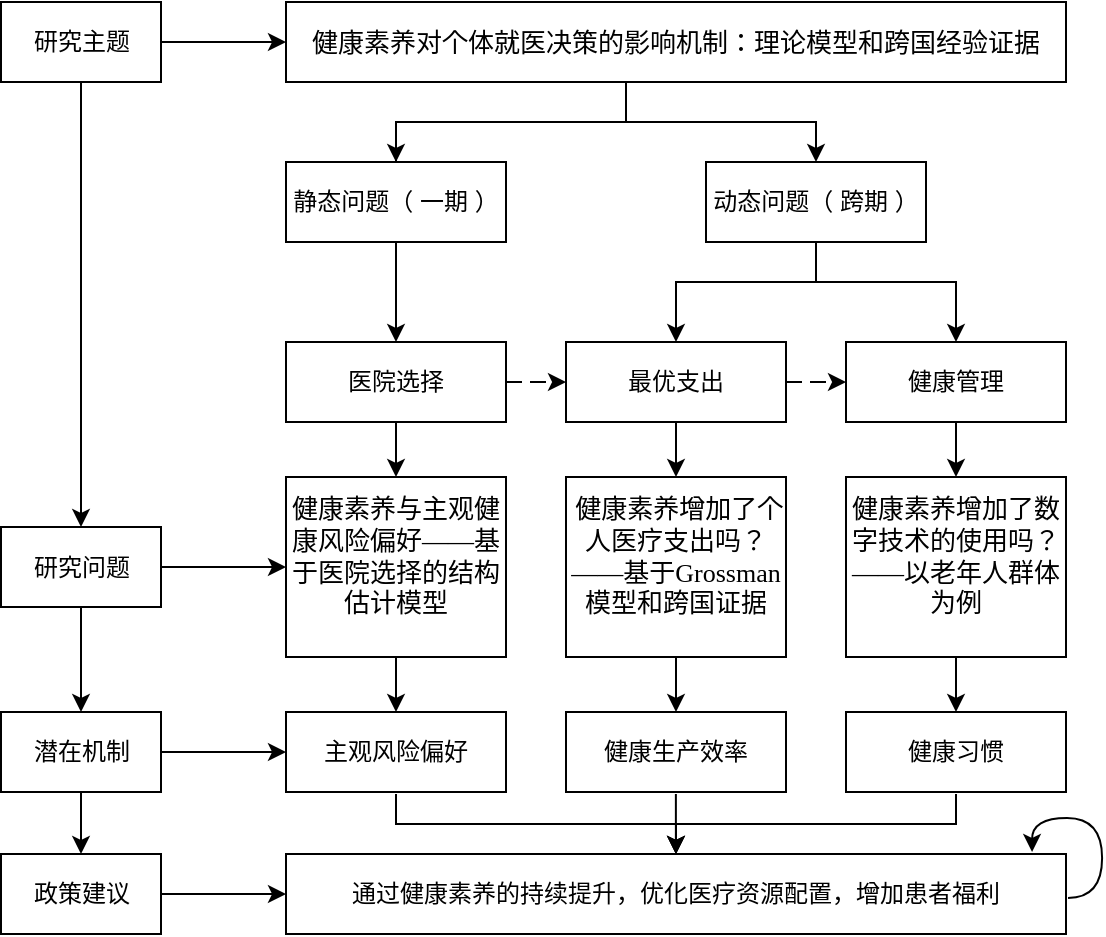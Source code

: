 <mxfile version="24.4.13" type="github">
  <diagram name="第 1 页" id="TJlREFRVbjQbi90u0qth">
    <mxGraphModel dx="934" dy="494" grid="1" gridSize="10" guides="1" tooltips="1" connect="1" arrows="1" fold="1" page="1" pageScale="1" pageWidth="827" pageHeight="1169" math="0" shadow="0">
      <root>
        <mxCell id="0" />
        <mxCell id="1" parent="0" />
        <mxCell id="6NIygA2UcwXDgmvHAig5-2" value="&lt;font style=&quot;font-size: 13px;&quot;&gt;健康素养对个体就医决策的影响机制：理论模型和跨国经验证据&lt;/font&gt;" style="rounded=0;whiteSpace=wrap;html=1;" vertex="1" parent="1">
          <mxGeometry x="380" y="40" width="390" height="40" as="geometry" />
        </mxCell>
        <mxCell id="6NIygA2UcwXDgmvHAig5-57" value="" style="edgeStyle=orthogonalEdgeStyle;rounded=0;orthogonalLoop=1;jettySize=auto;html=1;" edge="1" parent="1" source="6NIygA2UcwXDgmvHAig5-5" target="6NIygA2UcwXDgmvHAig5-24">
          <mxGeometry relative="1" as="geometry" />
        </mxCell>
        <mxCell id="6NIygA2UcwXDgmvHAig5-5" value="健康管理" style="rounded=0;whiteSpace=wrap;html=1;" vertex="1" parent="1">
          <mxGeometry x="660" y="210" width="110" height="40" as="geometry" />
        </mxCell>
        <mxCell id="6NIygA2UcwXDgmvHAig5-58" style="edgeStyle=orthogonalEdgeStyle;rounded=0;orthogonalLoop=1;jettySize=auto;html=1;" edge="1" parent="1" source="6NIygA2UcwXDgmvHAig5-10">
          <mxGeometry relative="1" as="geometry">
            <mxPoint x="435.0" y="130" as="targetPoint" />
          </mxGeometry>
        </mxCell>
        <mxCell id="6NIygA2UcwXDgmvHAig5-59" value="" style="edgeStyle=orthogonalEdgeStyle;rounded=0;orthogonalLoop=1;jettySize=auto;html=1;" edge="1" parent="1" source="6NIygA2UcwXDgmvHAig5-10" target="6NIygA2UcwXDgmvHAig5-41">
          <mxGeometry relative="1" as="geometry" />
        </mxCell>
        <mxCell id="6NIygA2UcwXDgmvHAig5-10" value="静态问题（ 一期 ）" style="rounded=0;whiteSpace=wrap;html=1;" vertex="1" parent="1">
          <mxGeometry x="380" y="120" width="110" height="40" as="geometry" />
        </mxCell>
        <mxCell id="6NIygA2UcwXDgmvHAig5-88" style="edgeStyle=orthogonalEdgeStyle;rounded=0;orthogonalLoop=1;jettySize=auto;html=1;exitX=0.5;exitY=1;exitDx=0;exitDy=0;entryX=0.5;entryY=0;entryDx=0;entryDy=0;" edge="1" parent="1" target="6NIygA2UcwXDgmvHAig5-82">
          <mxGeometry relative="1" as="geometry">
            <mxPoint x="715.0" y="436" as="sourcePoint" />
            <Array as="points">
              <mxPoint x="715" y="451" />
              <mxPoint x="575" y="451" />
            </Array>
          </mxGeometry>
        </mxCell>
        <mxCell id="6NIygA2UcwXDgmvHAig5-86" style="edgeStyle=orthogonalEdgeStyle;rounded=0;orthogonalLoop=1;jettySize=auto;html=1;exitX=0.5;exitY=1;exitDx=0;exitDy=0;entryX=0.5;entryY=0;entryDx=0;entryDy=0;" edge="1" parent="1" target="6NIygA2UcwXDgmvHAig5-82">
          <mxGeometry relative="1" as="geometry">
            <mxPoint x="435.0" y="436" as="sourcePoint" />
            <Array as="points">
              <mxPoint x="435" y="451" />
              <mxPoint x="575" y="451" />
            </Array>
          </mxGeometry>
        </mxCell>
        <mxCell id="6NIygA2UcwXDgmvHAig5-63" value="" style="edgeStyle=orthogonalEdgeStyle;rounded=0;orthogonalLoop=1;jettySize=auto;html=1;" edge="1" parent="1" source="6NIygA2UcwXDgmvHAig5-18" target="6NIygA2UcwXDgmvHAig5-50">
          <mxGeometry relative="1" as="geometry" />
        </mxCell>
        <mxCell id="6NIygA2UcwXDgmvHAig5-18" value="&lt;span style=&quot;text-indent: -22pt; background-color: initial; font-family: 宋体;&quot;&gt;&lt;font style=&quot;font-size: 13px;&quot;&gt;健康素养与主观健康风险偏好——基于医院选择的结构估计模型&lt;/font&gt;&lt;/span&gt;&lt;p style=&quot;margin-top:0cm;margin-right:0cm;margin-bottom:&lt;br/&gt;12.0pt;margin-left:22.0pt;text-align:justify;text-justify:inter-ideograph;&lt;br/&gt;text-indent:-22.0pt;mso-char-indent-count:0;line-height:150%;mso-list:l0 level1 lfo1&quot; class=&quot;MsoListParagraph&quot;&gt;&lt;span style=&quot;font-family: &amp;quot;Times New Roman&amp;quot;, serif;&quot; lang=&quot;EN-US&quot;&gt;&lt;/span&gt;&lt;/p&gt;" style="rounded=0;whiteSpace=wrap;html=1;" vertex="1" parent="1">
          <mxGeometry x="380" y="277.5" width="110" height="90" as="geometry" />
        </mxCell>
        <mxCell id="6NIygA2UcwXDgmvHAig5-75" value="" style="edgeStyle=orthogonalEdgeStyle;curved=1;rounded=0;orthogonalLoop=1;jettySize=auto;html=1;" edge="1" parent="1" source="6NIygA2UcwXDgmvHAig5-19" target="6NIygA2UcwXDgmvHAig5-49">
          <mxGeometry relative="1" as="geometry" />
        </mxCell>
        <mxCell id="6NIygA2UcwXDgmvHAig5-19" value="&lt;font style=&quot;font-size: 13px;&quot;&gt;&lt;span style=&quot;text-align: justify; text-indent: -22pt; background-color: initial; font-family: &amp;quot;Times New Roman&amp;quot;, serif;&quot; lang=&quot;EN-US&quot;&gt;&amp;nbsp;&lt;/span&gt;&lt;span style=&quot;text-align: justify; text-indent: -22pt; background-color: initial; font-family: 宋体;&quot;&gt;健康素养增加了个人医疗支出吗？——基于&lt;/span&gt;&lt;span style=&quot;text-align: justify; text-indent: -22pt; background-color: initial; font-family: &amp;quot;Times New Roman&amp;quot;, serif;&quot; lang=&quot;EN-US&quot;&gt;Grossman&lt;/span&gt;&lt;span style=&quot;text-align: justify; text-indent: -22pt; background-color: initial; font-family: 宋体;&quot;&gt;模型和跨国证据&lt;/span&gt;&lt;/font&gt;&lt;p style=&quot;margin-top:0cm;margin-right:0cm;margin-bottom:&lt;br/&gt;12.0pt;margin-left:22.0pt;text-align:justify;text-justify:inter-ideograph;&lt;br/&gt;text-indent:-22.0pt;mso-char-indent-count:0;line-height:150%;mso-list:l0 level1 lfo1&quot; class=&quot;MsoListParagraph&quot;&gt;&lt;span style=&quot;font-family: &amp;quot;Times New Roman&amp;quot;, serif;&quot; lang=&quot;EN-US&quot;&gt;&lt;/span&gt;&lt;/p&gt;" style="rounded=0;whiteSpace=wrap;html=1;" vertex="1" parent="1">
          <mxGeometry x="520" y="277.5" width="110" height="90" as="geometry" />
        </mxCell>
        <mxCell id="6NIygA2UcwXDgmvHAig5-77" value="" style="edgeStyle=orthogonalEdgeStyle;curved=1;rounded=0;orthogonalLoop=1;jettySize=auto;html=1;" edge="1" parent="1" source="6NIygA2UcwXDgmvHAig5-24" target="6NIygA2UcwXDgmvHAig5-48">
          <mxGeometry relative="1" as="geometry" />
        </mxCell>
        <mxCell id="6NIygA2UcwXDgmvHAig5-24" value="&lt;font style=&quot;font-size: 13px;&quot;&gt;&lt;span style=&quot;font-family: 宋体;&quot;&gt;健康素养增加了数字技术的使用吗？&lt;/span&gt;&lt;span style=&quot;font-family: 宋体; text-indent: -29.333px;&quot;&gt;——&lt;/span&gt;&lt;span style=&quot;font-family: 宋体;&quot;&gt;以老年人群体为例&lt;/span&gt;&lt;/font&gt;&lt;br&gt;&lt;p class=&quot;MsoListParagraph&quot; style=&quot;margin-top: 0cm; margin-right: 0cm; margin-left: 22pt; line-height: 150%;&quot;&gt;&lt;span lang=&quot;EN-US&quot; style=&quot;font-family: &amp;quot;Times New Roman&amp;quot;, serif;&quot;&gt;&lt;/span&gt;&lt;/p&gt;" style="rounded=0;whiteSpace=wrap;html=1;align=center;" vertex="1" parent="1">
          <mxGeometry x="660" y="277.5" width="110" height="90" as="geometry" />
        </mxCell>
        <mxCell id="6NIygA2UcwXDgmvHAig5-25" style="edgeStyle=orthogonalEdgeStyle;rounded=0;orthogonalLoop=1;jettySize=auto;html=1;exitX=0.5;exitY=1;exitDx=0;exitDy=0;" edge="1" parent="1" source="6NIygA2UcwXDgmvHAig5-10" target="6NIygA2UcwXDgmvHAig5-10">
          <mxGeometry relative="1" as="geometry" />
        </mxCell>
        <mxCell id="6NIygA2UcwXDgmvHAig5-81" value="" style="edgeStyle=orthogonalEdgeStyle;curved=1;rounded=0;orthogonalLoop=1;jettySize=auto;html=1;" edge="1" parent="1">
          <mxGeometry relative="1" as="geometry">
            <mxPoint x="574.941" y="436" as="sourcePoint" />
            <mxPoint x="574.941" y="466" as="targetPoint" />
          </mxGeometry>
        </mxCell>
        <mxCell id="6NIygA2UcwXDgmvHAig5-11" value="动态问题（ 跨期 ）" style="rounded=0;whiteSpace=wrap;html=1;" vertex="1" parent="1">
          <mxGeometry x="590" y="120" width="110" height="40" as="geometry" />
        </mxCell>
        <mxCell id="6NIygA2UcwXDgmvHAig5-32" value="研究主题" style="rounded=0;whiteSpace=wrap;html=1;" vertex="1" parent="1">
          <mxGeometry x="237.5" y="40" width="80" height="40" as="geometry" />
        </mxCell>
        <mxCell id="6NIygA2UcwXDgmvHAig5-34" value="" style="endArrow=classic;html=1;rounded=0;exitX=1;exitY=0.5;exitDx=0;exitDy=0;entryX=0;entryY=0.5;entryDx=0;entryDy=0;" edge="1" parent="1" source="6NIygA2UcwXDgmvHAig5-32" target="6NIygA2UcwXDgmvHAig5-2">
          <mxGeometry width="50" height="50" relative="1" as="geometry">
            <mxPoint x="600" y="230" as="sourcePoint" />
            <mxPoint x="650" y="180" as="targetPoint" />
          </mxGeometry>
        </mxCell>
        <mxCell id="6NIygA2UcwXDgmvHAig5-39" value="" style="edgeStyle=orthogonalEdgeStyle;rounded=0;orthogonalLoop=1;jettySize=auto;html=1;" edge="1" parent="1" source="6NIygA2UcwXDgmvHAig5-35" target="6NIygA2UcwXDgmvHAig5-36">
          <mxGeometry relative="1" as="geometry" />
        </mxCell>
        <mxCell id="6NIygA2UcwXDgmvHAig5-62" value="" style="edgeStyle=orthogonalEdgeStyle;rounded=0;orthogonalLoop=1;jettySize=auto;html=1;" edge="1" parent="1" source="6NIygA2UcwXDgmvHAig5-35" target="6NIygA2UcwXDgmvHAig5-18">
          <mxGeometry relative="1" as="geometry" />
        </mxCell>
        <mxCell id="6NIygA2UcwXDgmvHAig5-35" value="研究问题" style="rounded=0;whiteSpace=wrap;html=1;" vertex="1" parent="1">
          <mxGeometry x="237.5" y="302.5" width="80" height="40" as="geometry" />
        </mxCell>
        <mxCell id="6NIygA2UcwXDgmvHAig5-40" value="" style="edgeStyle=orthogonalEdgeStyle;rounded=0;orthogonalLoop=1;jettySize=auto;html=1;" edge="1" parent="1" source="6NIygA2UcwXDgmvHAig5-36" target="6NIygA2UcwXDgmvHAig5-37">
          <mxGeometry relative="1" as="geometry" />
        </mxCell>
        <mxCell id="6NIygA2UcwXDgmvHAig5-76" value="" style="edgeStyle=orthogonalEdgeStyle;curved=1;rounded=0;orthogonalLoop=1;jettySize=auto;html=1;" edge="1" parent="1" source="6NIygA2UcwXDgmvHAig5-36" target="6NIygA2UcwXDgmvHAig5-50">
          <mxGeometry relative="1" as="geometry" />
        </mxCell>
        <mxCell id="6NIygA2UcwXDgmvHAig5-36" value="潜在机制" style="rounded=0;whiteSpace=wrap;html=1;" vertex="1" parent="1">
          <mxGeometry x="237.5" y="395" width="80" height="40" as="geometry" />
        </mxCell>
        <mxCell id="6NIygA2UcwXDgmvHAig5-84" value="" style="edgeStyle=orthogonalEdgeStyle;curved=1;rounded=0;orthogonalLoop=1;jettySize=auto;html=1;" edge="1" parent="1" source="6NIygA2UcwXDgmvHAig5-37" target="6NIygA2UcwXDgmvHAig5-82">
          <mxGeometry relative="1" as="geometry" />
        </mxCell>
        <mxCell id="6NIygA2UcwXDgmvHAig5-37" value="政策建议" style="rounded=0;whiteSpace=wrap;html=1;" vertex="1" parent="1">
          <mxGeometry x="237.5" y="466" width="80" height="40" as="geometry" />
        </mxCell>
        <mxCell id="6NIygA2UcwXDgmvHAig5-38" value="" style="endArrow=classic;html=1;rounded=0;exitX=0.5;exitY=1;exitDx=0;exitDy=0;entryX=0.5;entryY=0;entryDx=0;entryDy=0;" edge="1" parent="1" source="6NIygA2UcwXDgmvHAig5-32" target="6NIygA2UcwXDgmvHAig5-35">
          <mxGeometry width="50" height="50" relative="1" as="geometry">
            <mxPoint x="600" y="230" as="sourcePoint" />
            <mxPoint x="650" y="180" as="targetPoint" />
          </mxGeometry>
        </mxCell>
        <mxCell id="6NIygA2UcwXDgmvHAig5-51" value="" style="edgeStyle=orthogonalEdgeStyle;rounded=0;orthogonalLoop=1;jettySize=auto;html=1;dashed=1;dashPattern=8 8;" edge="1" parent="1" source="6NIygA2UcwXDgmvHAig5-41" target="6NIygA2UcwXDgmvHAig5-42">
          <mxGeometry relative="1" as="geometry" />
        </mxCell>
        <mxCell id="6NIygA2UcwXDgmvHAig5-55" value="" style="edgeStyle=orthogonalEdgeStyle;rounded=0;orthogonalLoop=1;jettySize=auto;html=1;" edge="1" parent="1" source="6NIygA2UcwXDgmvHAig5-41" target="6NIygA2UcwXDgmvHAig5-18">
          <mxGeometry relative="1" as="geometry" />
        </mxCell>
        <mxCell id="6NIygA2UcwXDgmvHAig5-41" value="医院选择" style="rounded=0;whiteSpace=wrap;html=1;" vertex="1" parent="1">
          <mxGeometry x="380" y="210" width="110" height="40" as="geometry" />
        </mxCell>
        <mxCell id="6NIygA2UcwXDgmvHAig5-52" value="" style="edgeStyle=orthogonalEdgeStyle;rounded=0;orthogonalLoop=1;jettySize=auto;html=1;dashed=1;dashPattern=8 8;" edge="1" parent="1" source="6NIygA2UcwXDgmvHAig5-42" target="6NIygA2UcwXDgmvHAig5-5">
          <mxGeometry relative="1" as="geometry" />
        </mxCell>
        <mxCell id="6NIygA2UcwXDgmvHAig5-56" value="" style="edgeStyle=orthogonalEdgeStyle;rounded=0;orthogonalLoop=1;jettySize=auto;html=1;" edge="1" parent="1" source="6NIygA2UcwXDgmvHAig5-42" target="6NIygA2UcwXDgmvHAig5-19">
          <mxGeometry relative="1" as="geometry" />
        </mxCell>
        <mxCell id="6NIygA2UcwXDgmvHAig5-42" value="最优支出" style="rounded=0;whiteSpace=wrap;html=1;" vertex="1" parent="1">
          <mxGeometry x="520" y="210" width="110" height="40" as="geometry" />
        </mxCell>
        <mxCell id="6NIygA2UcwXDgmvHAig5-45" value="" style="endArrow=classic;html=1;rounded=0;exitX=0.5;exitY=1;exitDx=0;exitDy=0;entryX=0.5;entryY=0;entryDx=0;entryDy=0;edgeStyle=orthogonalEdgeStyle;" edge="1" parent="1" source="6NIygA2UcwXDgmvHAig5-2" target="6NIygA2UcwXDgmvHAig5-10">
          <mxGeometry width="50" height="50" relative="1" as="geometry">
            <mxPoint x="585" y="90" as="sourcePoint" />
            <mxPoint x="585" y="140" as="targetPoint" />
            <Array as="points">
              <mxPoint x="550" y="80" />
              <mxPoint x="550" y="100" />
              <mxPoint x="435" y="100" />
            </Array>
          </mxGeometry>
        </mxCell>
        <mxCell id="6NIygA2UcwXDgmvHAig5-46" value="" style="endArrow=classic;html=1;rounded=0;exitX=0.5;exitY=1;exitDx=0;exitDy=0;entryX=0.5;entryY=0;entryDx=0;entryDy=0;edgeStyle=orthogonalEdgeStyle;" edge="1" parent="1" source="6NIygA2UcwXDgmvHAig5-2" target="6NIygA2UcwXDgmvHAig5-11">
          <mxGeometry width="50" height="50" relative="1" as="geometry">
            <mxPoint x="585" y="90" as="sourcePoint" />
            <mxPoint x="445" y="140" as="targetPoint" />
            <Array as="points">
              <mxPoint x="550" y="80" />
              <mxPoint x="550" y="100" />
              <mxPoint x="645" y="100" />
            </Array>
          </mxGeometry>
        </mxCell>
        <mxCell id="6NIygA2UcwXDgmvHAig5-48" value="健康习惯" style="rounded=0;whiteSpace=wrap;html=1;" vertex="1" parent="1">
          <mxGeometry x="660" y="395" width="110" height="40" as="geometry" />
        </mxCell>
        <mxCell id="6NIygA2UcwXDgmvHAig5-49" value="健康生产效率" style="rounded=0;whiteSpace=wrap;html=1;" vertex="1" parent="1">
          <mxGeometry x="520" y="395" width="110" height="40" as="geometry" />
        </mxCell>
        <mxCell id="6NIygA2UcwXDgmvHAig5-50" value="主观风险偏好" style="rounded=0;whiteSpace=wrap;html=1;" vertex="1" parent="1">
          <mxGeometry x="380" y="395" width="110" height="40" as="geometry" />
        </mxCell>
        <mxCell id="6NIygA2UcwXDgmvHAig5-60" value="" style="endArrow=classic;html=1;rounded=0;exitX=0.5;exitY=1;exitDx=0;exitDy=0;entryX=0.5;entryY=0;entryDx=0;entryDy=0;edgeStyle=orthogonalEdgeStyle;" edge="1" parent="1" source="6NIygA2UcwXDgmvHAig5-11" target="6NIygA2UcwXDgmvHAig5-42">
          <mxGeometry width="50" height="50" relative="1" as="geometry">
            <mxPoint x="585" y="90" as="sourcePoint" />
            <mxPoint x="445" y="130" as="targetPoint" />
            <Array as="points">
              <mxPoint x="645" y="180" />
              <mxPoint x="575" y="180" />
            </Array>
          </mxGeometry>
        </mxCell>
        <mxCell id="6NIygA2UcwXDgmvHAig5-61" value="" style="endArrow=classic;html=1;rounded=0;exitX=0.5;exitY=1;exitDx=0;exitDy=0;entryX=0.5;entryY=0;entryDx=0;entryDy=0;edgeStyle=orthogonalEdgeStyle;" edge="1" parent="1" source="6NIygA2UcwXDgmvHAig5-11" target="6NIygA2UcwXDgmvHAig5-5">
          <mxGeometry width="50" height="50" relative="1" as="geometry">
            <mxPoint x="665" y="170" as="sourcePoint" />
            <mxPoint x="585" y="230" as="targetPoint" />
            <Array as="points">
              <mxPoint x="645" y="180" />
              <mxPoint x="715" y="180" />
            </Array>
          </mxGeometry>
        </mxCell>
        <mxCell id="6NIygA2UcwXDgmvHAig5-74" style="edgeStyle=orthogonalEdgeStyle;curved=1;rounded=0;orthogonalLoop=1;jettySize=auto;html=1;exitX=1;exitY=0.25;exitDx=0;exitDy=0;entryX=0.86;entryY=-0.066;entryDx=0;entryDy=0;entryPerimeter=0;" edge="1" parent="1">
          <mxGeometry relative="1" as="geometry">
            <mxPoint x="753.04" y="465" as="targetPoint" />
            <mxPoint x="771.01" y="487.94" as="sourcePoint" />
            <Array as="points">
              <mxPoint x="788.04" y="488" />
              <mxPoint x="788.04" y="448" />
              <mxPoint x="753.04" y="448" />
            </Array>
          </mxGeometry>
        </mxCell>
        <mxCell id="6NIygA2UcwXDgmvHAig5-82" value="通过健康素养的持续提升，优化医疗资源配置，增加患者福利" style="whiteSpace=wrap;html=1;rounded=0;" vertex="1" parent="1">
          <mxGeometry x="380" y="466" width="390" height="40" as="geometry" />
        </mxCell>
      </root>
    </mxGraphModel>
  </diagram>
</mxfile>
